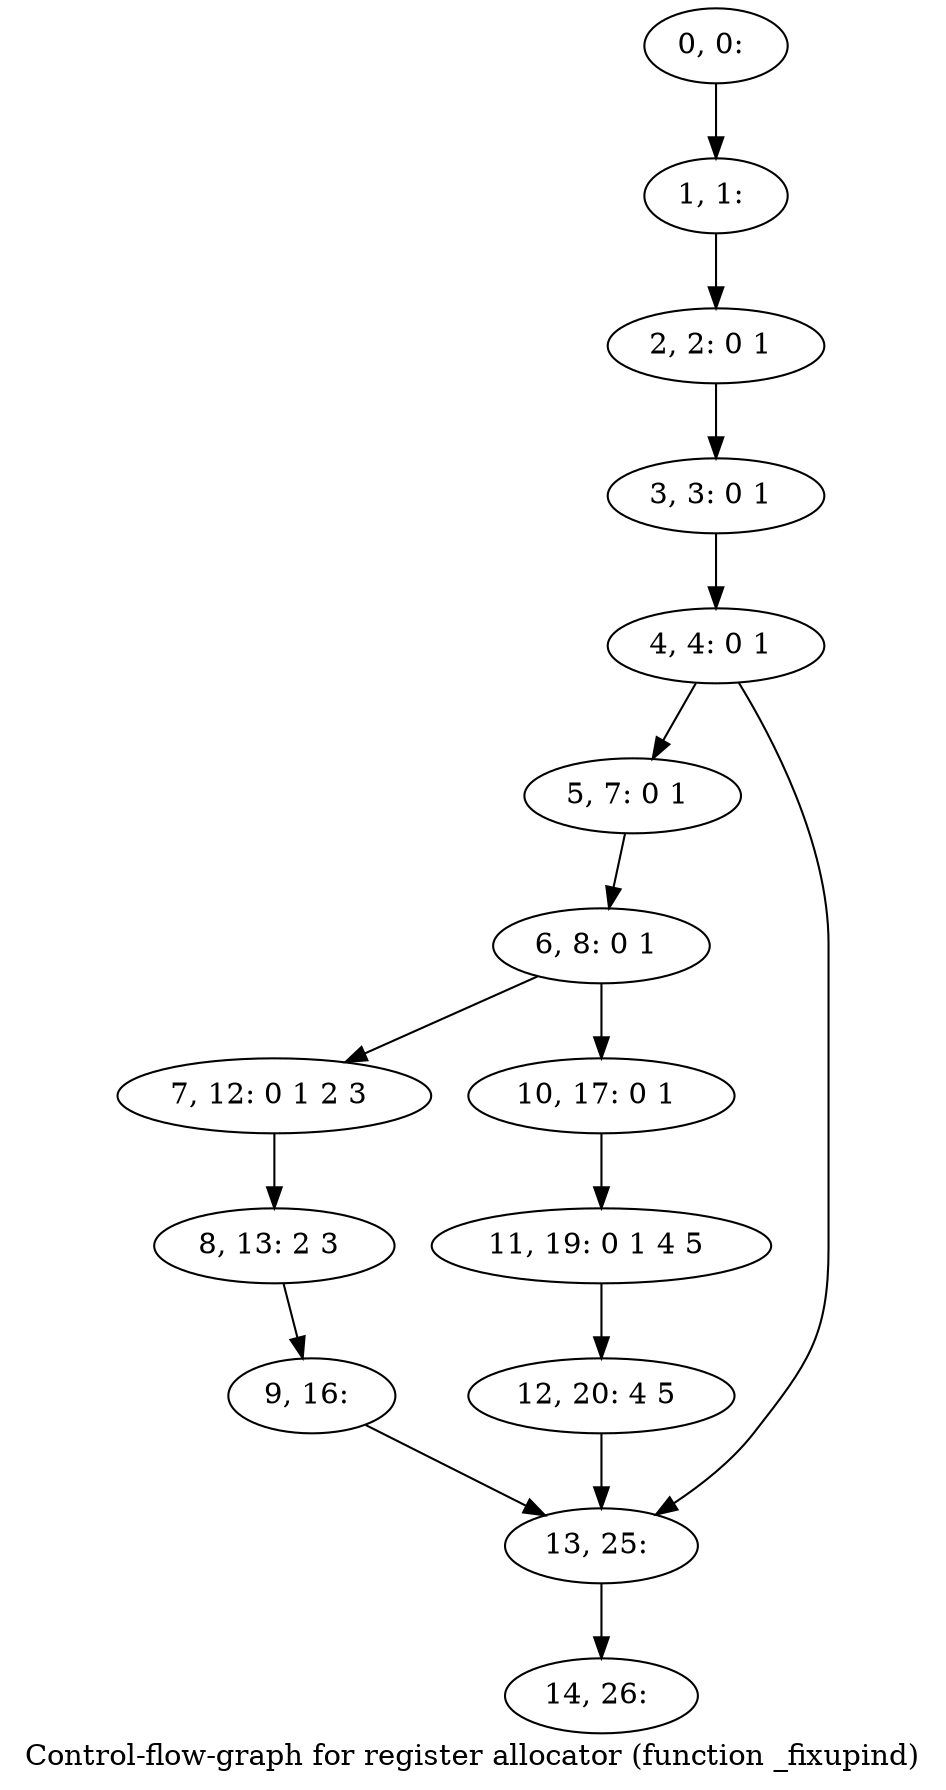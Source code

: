 digraph G {
graph [label="Control-flow-graph for register allocator (function _fixupind)"]
0[label="0, 0: "];
1[label="1, 1: "];
2[label="2, 2: 0 1 "];
3[label="3, 3: 0 1 "];
4[label="4, 4: 0 1 "];
5[label="5, 7: 0 1 "];
6[label="6, 8: 0 1 "];
7[label="7, 12: 0 1 2 3 "];
8[label="8, 13: 2 3 "];
9[label="9, 16: "];
10[label="10, 17: 0 1 "];
11[label="11, 19: 0 1 4 5 "];
12[label="12, 20: 4 5 "];
13[label="13, 25: "];
14[label="14, 26: "];
0->1 ;
1->2 ;
2->3 ;
3->4 ;
4->5 ;
4->13 ;
5->6 ;
6->7 ;
6->10 ;
7->8 ;
8->9 ;
9->13 ;
10->11 ;
11->12 ;
12->13 ;
13->14 ;
}
